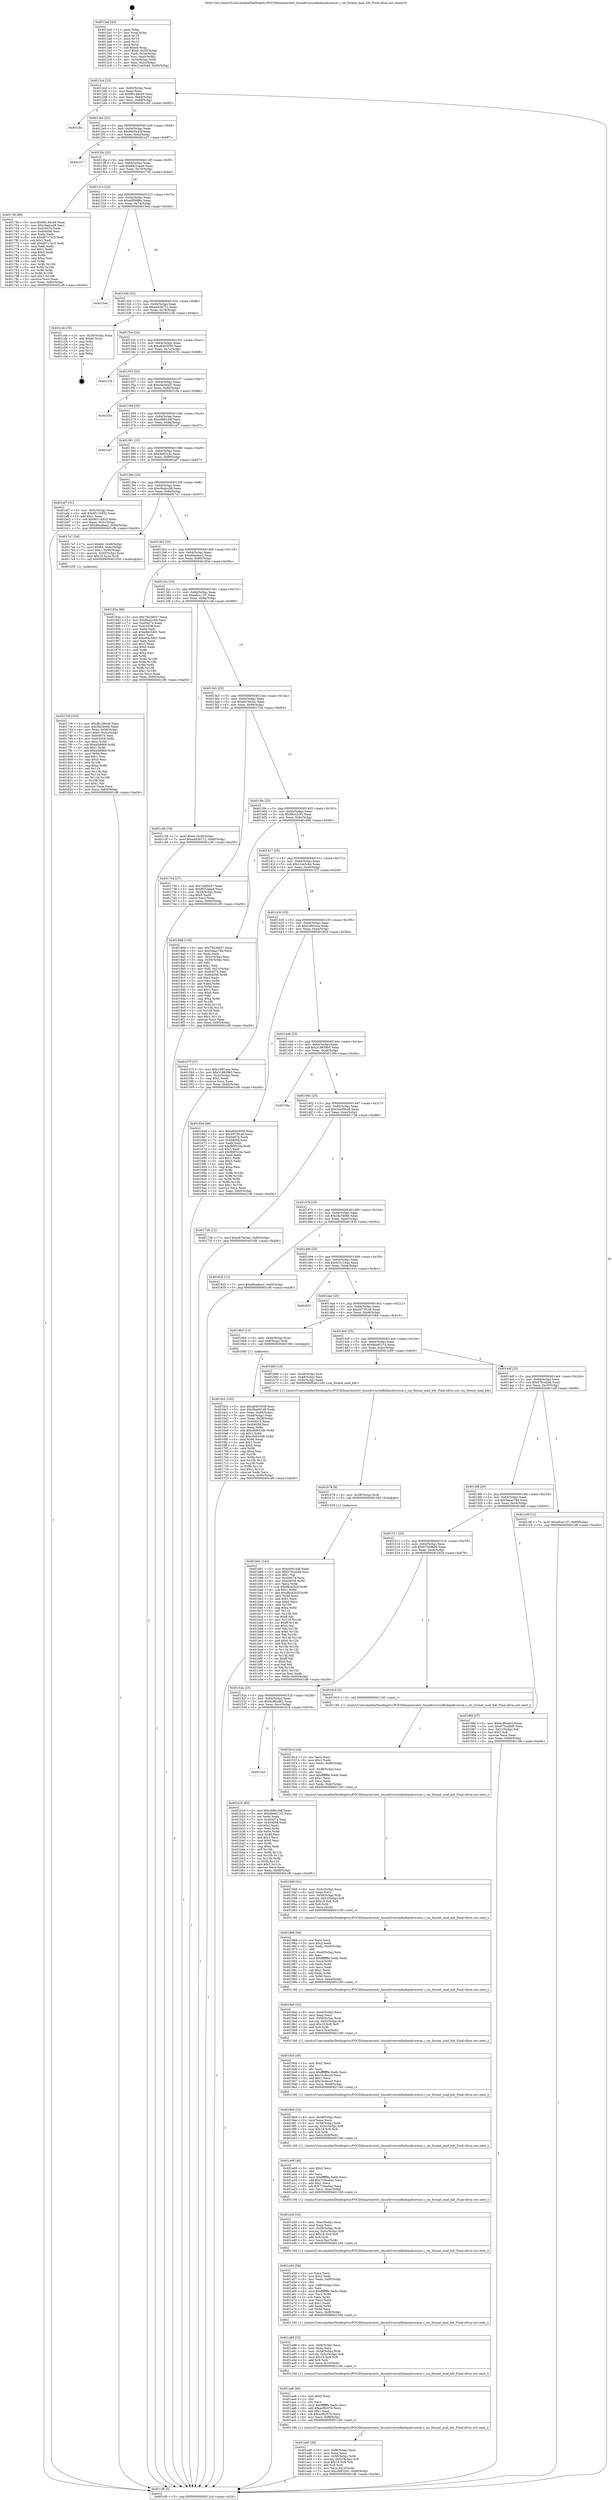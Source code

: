 digraph "0x4012a0" {
  label = "0x4012a0 (/mnt/c/Users/mathe/Desktop/tcc/POCII/binaries/extr_linuxdriversinfinibandcorecm.c_cm_format_mad_hdr_Final-ollvm.out::main(0))"
  labelloc = "t"
  node[shape=record]

  Entry [label="",width=0.3,height=0.3,shape=circle,fillcolor=black,style=filled]
  "0x4012cd" [label="{
     0x4012cd [23]\l
     | [instrs]\l
     &nbsp;&nbsp;0x4012cd \<+3\>: mov -0x60(%rbp),%eax\l
     &nbsp;&nbsp;0x4012d0 \<+2\>: mov %eax,%ecx\l
     &nbsp;&nbsp;0x4012d2 \<+6\>: sub $0x8b149cd9,%ecx\l
     &nbsp;&nbsp;0x4012d8 \<+3\>: mov %eax,-0x64(%rbp)\l
     &nbsp;&nbsp;0x4012db \<+3\>: mov %ecx,-0x68(%rbp)\l
     &nbsp;&nbsp;0x4012de \<+6\>: je 0000000000401c92 \<main+0x9f2\>\l
  }"]
  "0x401c92" [label="{
     0x401c92\l
  }", style=dashed]
  "0x4012e4" [label="{
     0x4012e4 [22]\l
     | [instrs]\l
     &nbsp;&nbsp;0x4012e4 \<+5\>: jmp 00000000004012e9 \<main+0x49\>\l
     &nbsp;&nbsp;0x4012e9 \<+3\>: mov -0x64(%rbp),%eax\l
     &nbsp;&nbsp;0x4012ec \<+5\>: sub $0x96d5a43f,%eax\l
     &nbsp;&nbsp;0x4012f1 \<+3\>: mov %eax,-0x6c(%rbp)\l
     &nbsp;&nbsp;0x4012f4 \<+6\>: je 0000000000401c27 \<main+0x987\>\l
  }"]
  Exit [label="",width=0.3,height=0.3,shape=circle,fillcolor=black,style=filled,peripheries=2]
  "0x401c27" [label="{
     0x401c27\l
  }", style=dashed]
  "0x4012fa" [label="{
     0x4012fa [22]\l
     | [instrs]\l
     &nbsp;&nbsp;0x4012fa \<+5\>: jmp 00000000004012ff \<main+0x5f\>\l
     &nbsp;&nbsp;0x4012ff \<+3\>: mov -0x64(%rbp),%eax\l
     &nbsp;&nbsp;0x401302 \<+5\>: sub $0x9922aea4,%eax\l
     &nbsp;&nbsp;0x401307 \<+3\>: mov %eax,-0x70(%rbp)\l
     &nbsp;&nbsp;0x40130a \<+6\>: je 000000000040174f \<main+0x4af\>\l
  }"]
  "0x401b81" [label="{
     0x401b81 [142]\l
     | [instrs]\l
     &nbsp;&nbsp;0x401b81 \<+5\>: mov $0xc68616df,%edx\l
     &nbsp;&nbsp;0x401b86 \<+5\>: mov $0x57bca2dd,%esi\l
     &nbsp;&nbsp;0x401b8b \<+2\>: mov $0x1,%al\l
     &nbsp;&nbsp;0x401b8d \<+7\>: mov 0x404074,%ecx\l
     &nbsp;&nbsp;0x401b94 \<+8\>: mov 0x404058,%r8d\l
     &nbsp;&nbsp;0x401b9c \<+3\>: mov %ecx,%r9d\l
     &nbsp;&nbsp;0x401b9f \<+7\>: sub $0xd8cd2b2f,%r9d\l
     &nbsp;&nbsp;0x401ba6 \<+4\>: sub $0x1,%r9d\l
     &nbsp;&nbsp;0x401baa \<+7\>: add $0xd8cd2b2f,%r9d\l
     &nbsp;&nbsp;0x401bb1 \<+4\>: imul %r9d,%ecx\l
     &nbsp;&nbsp;0x401bb5 \<+3\>: and $0x1,%ecx\l
     &nbsp;&nbsp;0x401bb8 \<+3\>: cmp $0x0,%ecx\l
     &nbsp;&nbsp;0x401bbb \<+4\>: sete %r10b\l
     &nbsp;&nbsp;0x401bbf \<+4\>: cmp $0xa,%r8d\l
     &nbsp;&nbsp;0x401bc3 \<+4\>: setl %r11b\l
     &nbsp;&nbsp;0x401bc7 \<+3\>: mov %r10b,%bl\l
     &nbsp;&nbsp;0x401bca \<+3\>: xor $0xff,%bl\l
     &nbsp;&nbsp;0x401bcd \<+3\>: mov %r11b,%r14b\l
     &nbsp;&nbsp;0x401bd0 \<+4\>: xor $0xff,%r14b\l
     &nbsp;&nbsp;0x401bd4 \<+2\>: xor $0x0,%al\l
     &nbsp;&nbsp;0x401bd6 \<+3\>: mov %bl,%r15b\l
     &nbsp;&nbsp;0x401bd9 \<+4\>: and $0x0,%r15b\l
     &nbsp;&nbsp;0x401bdd \<+3\>: and %al,%r10b\l
     &nbsp;&nbsp;0x401be0 \<+3\>: mov %r14b,%r12b\l
     &nbsp;&nbsp;0x401be3 \<+4\>: and $0x0,%r12b\l
     &nbsp;&nbsp;0x401be7 \<+3\>: and %al,%r11b\l
     &nbsp;&nbsp;0x401bea \<+3\>: or %r10b,%r15b\l
     &nbsp;&nbsp;0x401bed \<+3\>: or %r11b,%r12b\l
     &nbsp;&nbsp;0x401bf0 \<+3\>: xor %r12b,%r15b\l
     &nbsp;&nbsp;0x401bf3 \<+3\>: or %r14b,%bl\l
     &nbsp;&nbsp;0x401bf6 \<+3\>: xor $0xff,%bl\l
     &nbsp;&nbsp;0x401bf9 \<+2\>: or $0x0,%al\l
     &nbsp;&nbsp;0x401bfb \<+2\>: and %al,%bl\l
     &nbsp;&nbsp;0x401bfd \<+3\>: or %bl,%r15b\l
     &nbsp;&nbsp;0x401c00 \<+4\>: test $0x1,%r15b\l
     &nbsp;&nbsp;0x401c04 \<+3\>: cmovne %esi,%edx\l
     &nbsp;&nbsp;0x401c07 \<+3\>: mov %edx,-0x60(%rbp)\l
     &nbsp;&nbsp;0x401c0a \<+5\>: jmp 0000000000401cf6 \<main+0xa56\>\l
  }"]
  "0x40174f" [label="{
     0x40174f [88]\l
     | [instrs]\l
     &nbsp;&nbsp;0x40174f \<+5\>: mov $0x8b149cd9,%eax\l
     &nbsp;&nbsp;0x401754 \<+5\>: mov $0xc9adccd8,%ecx\l
     &nbsp;&nbsp;0x401759 \<+7\>: mov 0x404074,%edx\l
     &nbsp;&nbsp;0x401760 \<+7\>: mov 0x404058,%esi\l
     &nbsp;&nbsp;0x401767 \<+2\>: mov %edx,%edi\l
     &nbsp;&nbsp;0x401769 \<+6\>: sub $0xd67c7ac3,%edi\l
     &nbsp;&nbsp;0x40176f \<+3\>: sub $0x1,%edi\l
     &nbsp;&nbsp;0x401772 \<+6\>: add $0xd67c7ac3,%edi\l
     &nbsp;&nbsp;0x401778 \<+3\>: imul %edi,%edx\l
     &nbsp;&nbsp;0x40177b \<+3\>: and $0x1,%edx\l
     &nbsp;&nbsp;0x40177e \<+3\>: cmp $0x0,%edx\l
     &nbsp;&nbsp;0x401781 \<+4\>: sete %r8b\l
     &nbsp;&nbsp;0x401785 \<+3\>: cmp $0xa,%esi\l
     &nbsp;&nbsp;0x401788 \<+4\>: setl %r9b\l
     &nbsp;&nbsp;0x40178c \<+3\>: mov %r8b,%r10b\l
     &nbsp;&nbsp;0x40178f \<+3\>: and %r9b,%r10b\l
     &nbsp;&nbsp;0x401792 \<+3\>: xor %r9b,%r8b\l
     &nbsp;&nbsp;0x401795 \<+3\>: or %r8b,%r10b\l
     &nbsp;&nbsp;0x401798 \<+4\>: test $0x1,%r10b\l
     &nbsp;&nbsp;0x40179c \<+3\>: cmovne %ecx,%eax\l
     &nbsp;&nbsp;0x40179f \<+3\>: mov %eax,-0x60(%rbp)\l
     &nbsp;&nbsp;0x4017a2 \<+5\>: jmp 0000000000401cf6 \<main+0xa56\>\l
  }"]
  "0x401310" [label="{
     0x401310 [22]\l
     | [instrs]\l
     &nbsp;&nbsp;0x401310 \<+5\>: jmp 0000000000401315 \<main+0x75\>\l
     &nbsp;&nbsp;0x401315 \<+3\>: mov -0x64(%rbp),%eax\l
     &nbsp;&nbsp;0x401318 \<+5\>: sub $0xa0f098bc,%eax\l
     &nbsp;&nbsp;0x40131d \<+3\>: mov %eax,-0x74(%rbp)\l
     &nbsp;&nbsp;0x401320 \<+6\>: je 00000000004015ed \<main+0x34d\>\l
  }"]
  "0x401b78" [label="{
     0x401b78 [9]\l
     | [instrs]\l
     &nbsp;&nbsp;0x401b78 \<+4\>: mov -0x58(%rbp),%rdi\l
     &nbsp;&nbsp;0x401b7c \<+5\>: call 0000000000401030 \<free@plt\>\l
     | [calls]\l
     &nbsp;&nbsp;0x401030 \{1\} (unknown)\l
  }"]
  "0x4015ed" [label="{
     0x4015ed\l
  }", style=dashed]
  "0x401326" [label="{
     0x401326 [22]\l
     | [instrs]\l
     &nbsp;&nbsp;0x401326 \<+5\>: jmp 000000000040132b \<main+0x8b\>\l
     &nbsp;&nbsp;0x40132b \<+3\>: mov -0x64(%rbp),%eax\l
     &nbsp;&nbsp;0x40132e \<+5\>: sub $0xa4436712,%eax\l
     &nbsp;&nbsp;0x401333 \<+3\>: mov %eax,-0x78(%rbp)\l
     &nbsp;&nbsp;0x401336 \<+6\>: je 0000000000401c4b \<main+0x9ab\>\l
  }"]
  "0x401543" [label="{
     0x401543\l
  }", style=dashed]
  "0x401c4b" [label="{
     0x401c4b [19]\l
     | [instrs]\l
     &nbsp;&nbsp;0x401c4b \<+3\>: mov -0x30(%rbp),%eax\l
     &nbsp;&nbsp;0x401c4e \<+7\>: add $0xe0,%rsp\l
     &nbsp;&nbsp;0x401c55 \<+1\>: pop %rbx\l
     &nbsp;&nbsp;0x401c56 \<+2\>: pop %r12\l
     &nbsp;&nbsp;0x401c58 \<+2\>: pop %r14\l
     &nbsp;&nbsp;0x401c5a \<+2\>: pop %r15\l
     &nbsp;&nbsp;0x401c5c \<+1\>: pop %rbp\l
     &nbsp;&nbsp;0x401c5d \<+1\>: ret\l
  }"]
  "0x40133c" [label="{
     0x40133c [22]\l
     | [instrs]\l
     &nbsp;&nbsp;0x40133c \<+5\>: jmp 0000000000401341 \<main+0xa1\>\l
     &nbsp;&nbsp;0x401341 \<+3\>: mov -0x64(%rbp),%eax\l
     &nbsp;&nbsp;0x401344 \<+5\>: sub $0xa8403056,%eax\l
     &nbsp;&nbsp;0x401349 \<+3\>: mov %eax,-0x7c(%rbp)\l
     &nbsp;&nbsp;0x40134c \<+6\>: je 0000000000401c76 \<main+0x9d6\>\l
  }"]
  "0x401b16" [label="{
     0x401b16 [83]\l
     | [instrs]\l
     &nbsp;&nbsp;0x401b16 \<+5\>: mov $0xc68616df,%eax\l
     &nbsp;&nbsp;0x401b1b \<+5\>: mov $0x4ba82152,%ecx\l
     &nbsp;&nbsp;0x401b20 \<+2\>: xor %edx,%edx\l
     &nbsp;&nbsp;0x401b22 \<+7\>: mov 0x404074,%esi\l
     &nbsp;&nbsp;0x401b29 \<+7\>: mov 0x404058,%edi\l
     &nbsp;&nbsp;0x401b30 \<+3\>: sub $0x1,%edx\l
     &nbsp;&nbsp;0x401b33 \<+3\>: mov %esi,%r8d\l
     &nbsp;&nbsp;0x401b36 \<+3\>: add %edx,%r8d\l
     &nbsp;&nbsp;0x401b39 \<+4\>: imul %r8d,%esi\l
     &nbsp;&nbsp;0x401b3d \<+3\>: and $0x1,%esi\l
     &nbsp;&nbsp;0x401b40 \<+3\>: cmp $0x0,%esi\l
     &nbsp;&nbsp;0x401b43 \<+4\>: sete %r9b\l
     &nbsp;&nbsp;0x401b47 \<+3\>: cmp $0xa,%edi\l
     &nbsp;&nbsp;0x401b4a \<+4\>: setl %r10b\l
     &nbsp;&nbsp;0x401b4e \<+3\>: mov %r9b,%r11b\l
     &nbsp;&nbsp;0x401b51 \<+3\>: and %r10b,%r11b\l
     &nbsp;&nbsp;0x401b54 \<+3\>: xor %r10b,%r9b\l
     &nbsp;&nbsp;0x401b57 \<+3\>: or %r9b,%r11b\l
     &nbsp;&nbsp;0x401b5a \<+4\>: test $0x1,%r11b\l
     &nbsp;&nbsp;0x401b5e \<+3\>: cmovne %ecx,%eax\l
     &nbsp;&nbsp;0x401b61 \<+3\>: mov %eax,-0x60(%rbp)\l
     &nbsp;&nbsp;0x401b64 \<+5\>: jmp 0000000000401cf6 \<main+0xa56\>\l
  }"]
  "0x401c76" [label="{
     0x401c76\l
  }", style=dashed]
  "0x401352" [label="{
     0x401352 [22]\l
     | [instrs]\l
     &nbsp;&nbsp;0x401352 \<+5\>: jmp 0000000000401357 \<main+0xb7\>\l
     &nbsp;&nbsp;0x401357 \<+3\>: mov -0x64(%rbp),%eax\l
     &nbsp;&nbsp;0x40135a \<+5\>: sub $0xc4b3a4d7,%eax\l
     &nbsp;&nbsp;0x40135f \<+3\>: mov %eax,-0x80(%rbp)\l
     &nbsp;&nbsp;0x401362 \<+6\>: je 0000000000401c5e \<main+0x9be\>\l
  }"]
  "0x401ad0" [label="{
     0x401ad0 [39]\l
     | [instrs]\l
     &nbsp;&nbsp;0x401ad0 \<+6\>: mov -0xf8(%rbp),%ecx\l
     &nbsp;&nbsp;0x401ad6 \<+3\>: imul %eax,%ecx\l
     &nbsp;&nbsp;0x401ad9 \<+4\>: mov -0x58(%rbp),%rdi\l
     &nbsp;&nbsp;0x401add \<+4\>: movslq -0x5c(%rbp),%r8\l
     &nbsp;&nbsp;0x401ae1 \<+4\>: imul $0x18,%r8,%r8\l
     &nbsp;&nbsp;0x401ae5 \<+3\>: add %r8,%rdi\l
     &nbsp;&nbsp;0x401ae8 \<+3\>: mov %ecx,0x14(%rdi)\l
     &nbsp;&nbsp;0x401aeb \<+7\>: movl $0xc6df1b3c,-0x60(%rbp)\l
     &nbsp;&nbsp;0x401af2 \<+5\>: jmp 0000000000401cf6 \<main+0xa56\>\l
  }"]
  "0x401c5e" [label="{
     0x401c5e\l
  }", style=dashed]
  "0x401368" [label="{
     0x401368 [25]\l
     | [instrs]\l
     &nbsp;&nbsp;0x401368 \<+5\>: jmp 000000000040136d \<main+0xcd\>\l
     &nbsp;&nbsp;0x40136d \<+3\>: mov -0x64(%rbp),%eax\l
     &nbsp;&nbsp;0x401370 \<+5\>: sub $0xc68616df,%eax\l
     &nbsp;&nbsp;0x401375 \<+6\>: mov %eax,-0x84(%rbp)\l
     &nbsp;&nbsp;0x40137b \<+6\>: je 0000000000401cd7 \<main+0xa37\>\l
  }"]
  "0x401aa8" [label="{
     0x401aa8 [40]\l
     | [instrs]\l
     &nbsp;&nbsp;0x401aa8 \<+5\>: mov $0x2,%ecx\l
     &nbsp;&nbsp;0x401aad \<+1\>: cltd\l
     &nbsp;&nbsp;0x401aae \<+2\>: idiv %ecx\l
     &nbsp;&nbsp;0x401ab0 \<+6\>: imul $0xfffffffe,%edx,%ecx\l
     &nbsp;&nbsp;0x401ab6 \<+6\>: add $0xacf6207b,%ecx\l
     &nbsp;&nbsp;0x401abc \<+3\>: add $0x1,%ecx\l
     &nbsp;&nbsp;0x401abf \<+6\>: sub $0xacf6207b,%ecx\l
     &nbsp;&nbsp;0x401ac5 \<+6\>: mov %ecx,-0xf8(%rbp)\l
     &nbsp;&nbsp;0x401acb \<+5\>: call 0000000000401160 \<next_i\>\l
     | [calls]\l
     &nbsp;&nbsp;0x401160 \{1\} (/mnt/c/Users/mathe/Desktop/tcc/POCII/binaries/extr_linuxdriversinfinibandcorecm.c_cm_format_mad_hdr_Final-ollvm.out::next_i)\l
  }"]
  "0x401cd7" [label="{
     0x401cd7\l
  }", style=dashed]
  "0x401381" [label="{
     0x401381 [25]\l
     | [instrs]\l
     &nbsp;&nbsp;0x401381 \<+5\>: jmp 0000000000401386 \<main+0xe6\>\l
     &nbsp;&nbsp;0x401386 \<+3\>: mov -0x64(%rbp),%eax\l
     &nbsp;&nbsp;0x401389 \<+5\>: sub $0xc6df1b3c,%eax\l
     &nbsp;&nbsp;0x40138e \<+6\>: mov %eax,-0x88(%rbp)\l
     &nbsp;&nbsp;0x401394 \<+6\>: je 0000000000401af7 \<main+0x857\>\l
  }"]
  "0x401a88" [label="{
     0x401a88 [32]\l
     | [instrs]\l
     &nbsp;&nbsp;0x401a88 \<+6\>: mov -0xf4(%rbp),%ecx\l
     &nbsp;&nbsp;0x401a8e \<+3\>: imul %eax,%ecx\l
     &nbsp;&nbsp;0x401a91 \<+4\>: mov -0x58(%rbp),%rdi\l
     &nbsp;&nbsp;0x401a95 \<+4\>: movslq -0x5c(%rbp),%r8\l
     &nbsp;&nbsp;0x401a99 \<+4\>: imul $0x18,%r8,%r8\l
     &nbsp;&nbsp;0x401a9d \<+3\>: add %r8,%rdi\l
     &nbsp;&nbsp;0x401aa0 \<+3\>: mov %ecx,0x10(%rdi)\l
     &nbsp;&nbsp;0x401aa3 \<+5\>: call 0000000000401160 \<next_i\>\l
     | [calls]\l
     &nbsp;&nbsp;0x401160 \{1\} (/mnt/c/Users/mathe/Desktop/tcc/POCII/binaries/extr_linuxdriversinfinibandcorecm.c_cm_format_mad_hdr_Final-ollvm.out::next_i)\l
  }"]
  "0x401af7" [label="{
     0x401af7 [31]\l
     | [instrs]\l
     &nbsp;&nbsp;0x401af7 \<+3\>: mov -0x5c(%rbp),%eax\l
     &nbsp;&nbsp;0x401afa \<+5\>: add $0x9011b932,%eax\l
     &nbsp;&nbsp;0x401aff \<+3\>: add $0x1,%eax\l
     &nbsp;&nbsp;0x401b02 \<+5\>: sub $0x9011b932,%eax\l
     &nbsp;&nbsp;0x401b07 \<+3\>: mov %eax,-0x5c(%rbp)\l
     &nbsp;&nbsp;0x401b0a \<+7\>: movl $0xd6ea8aa2,-0x60(%rbp)\l
     &nbsp;&nbsp;0x401b11 \<+5\>: jmp 0000000000401cf6 \<main+0xa56\>\l
  }"]
  "0x40139a" [label="{
     0x40139a [25]\l
     | [instrs]\l
     &nbsp;&nbsp;0x40139a \<+5\>: jmp 000000000040139f \<main+0xff\>\l
     &nbsp;&nbsp;0x40139f \<+3\>: mov -0x64(%rbp),%eax\l
     &nbsp;&nbsp;0x4013a2 \<+5\>: sub $0xc9adccd8,%eax\l
     &nbsp;&nbsp;0x4013a7 \<+6\>: mov %eax,-0x8c(%rbp)\l
     &nbsp;&nbsp;0x4013ad \<+6\>: je 00000000004017a7 \<main+0x507\>\l
  }"]
  "0x401a50" [label="{
     0x401a50 [56]\l
     | [instrs]\l
     &nbsp;&nbsp;0x401a50 \<+2\>: xor %ecx,%ecx\l
     &nbsp;&nbsp;0x401a52 \<+5\>: mov $0x2,%edx\l
     &nbsp;&nbsp;0x401a57 \<+6\>: mov %edx,-0xf0(%rbp)\l
     &nbsp;&nbsp;0x401a5d \<+1\>: cltd\l
     &nbsp;&nbsp;0x401a5e \<+6\>: mov -0xf0(%rbp),%esi\l
     &nbsp;&nbsp;0x401a64 \<+2\>: idiv %esi\l
     &nbsp;&nbsp;0x401a66 \<+6\>: imul $0xfffffffe,%edx,%edx\l
     &nbsp;&nbsp;0x401a6c \<+3\>: mov %ecx,%r9d\l
     &nbsp;&nbsp;0x401a6f \<+3\>: sub %edx,%r9d\l
     &nbsp;&nbsp;0x401a72 \<+2\>: mov %ecx,%edx\l
     &nbsp;&nbsp;0x401a74 \<+3\>: sub $0x1,%edx\l
     &nbsp;&nbsp;0x401a77 \<+3\>: add %edx,%r9d\l
     &nbsp;&nbsp;0x401a7a \<+3\>: sub %r9d,%ecx\l
     &nbsp;&nbsp;0x401a7d \<+6\>: mov %ecx,-0xf4(%rbp)\l
     &nbsp;&nbsp;0x401a83 \<+5\>: call 0000000000401160 \<next_i\>\l
     | [calls]\l
     &nbsp;&nbsp;0x401160 \{1\} (/mnt/c/Users/mathe/Desktop/tcc/POCII/binaries/extr_linuxdriversinfinibandcorecm.c_cm_format_mad_hdr_Final-ollvm.out::next_i)\l
  }"]
  "0x4017a7" [label="{
     0x4017a7 [34]\l
     | [instrs]\l
     &nbsp;&nbsp;0x4017a7 \<+7\>: movl $0x64,-0x48(%rbp)\l
     &nbsp;&nbsp;0x4017ae \<+7\>: movl $0x64,-0x4c(%rbp)\l
     &nbsp;&nbsp;0x4017b5 \<+7\>: movl $0x1,-0x50(%rbp)\l
     &nbsp;&nbsp;0x4017bc \<+4\>: movslq -0x50(%rbp),%rax\l
     &nbsp;&nbsp;0x4017c0 \<+4\>: imul $0x18,%rax,%rdi\l
     &nbsp;&nbsp;0x4017c4 \<+5\>: call 0000000000401050 \<malloc@plt\>\l
     | [calls]\l
     &nbsp;&nbsp;0x401050 \{1\} (unknown)\l
  }"]
  "0x4013b3" [label="{
     0x4013b3 [25]\l
     | [instrs]\l
     &nbsp;&nbsp;0x4013b3 \<+5\>: jmp 00000000004013b8 \<main+0x118\>\l
     &nbsp;&nbsp;0x4013b8 \<+3\>: mov -0x64(%rbp),%eax\l
     &nbsp;&nbsp;0x4013bb \<+5\>: sub $0xd6ea8aa2,%eax\l
     &nbsp;&nbsp;0x4013c0 \<+6\>: mov %eax,-0x90(%rbp)\l
     &nbsp;&nbsp;0x4013c6 \<+6\>: je 000000000040183e \<main+0x59e\>\l
  }"]
  "0x401a30" [label="{
     0x401a30 [32]\l
     | [instrs]\l
     &nbsp;&nbsp;0x401a30 \<+6\>: mov -0xec(%rbp),%ecx\l
     &nbsp;&nbsp;0x401a36 \<+3\>: imul %eax,%ecx\l
     &nbsp;&nbsp;0x401a39 \<+4\>: mov -0x58(%rbp),%rdi\l
     &nbsp;&nbsp;0x401a3d \<+4\>: movslq -0x5c(%rbp),%r8\l
     &nbsp;&nbsp;0x401a41 \<+4\>: imul $0x18,%r8,%r8\l
     &nbsp;&nbsp;0x401a45 \<+3\>: add %r8,%rdi\l
     &nbsp;&nbsp;0x401a48 \<+3\>: mov %ecx,0xc(%rdi)\l
     &nbsp;&nbsp;0x401a4b \<+5\>: call 0000000000401160 \<next_i\>\l
     | [calls]\l
     &nbsp;&nbsp;0x401160 \{1\} (/mnt/c/Users/mathe/Desktop/tcc/POCII/binaries/extr_linuxdriversinfinibandcorecm.c_cm_format_mad_hdr_Final-ollvm.out::next_i)\l
  }"]
  "0x40183e" [label="{
     0x40183e [88]\l
     | [instrs]\l
     &nbsp;&nbsp;0x40183e \<+5\>: mov $0x79239037,%eax\l
     &nbsp;&nbsp;0x401843 \<+5\>: mov $0xf9ce2c93,%ecx\l
     &nbsp;&nbsp;0x401848 \<+7\>: mov 0x404074,%edx\l
     &nbsp;&nbsp;0x40184f \<+7\>: mov 0x404058,%esi\l
     &nbsp;&nbsp;0x401856 \<+2\>: mov %edx,%edi\l
     &nbsp;&nbsp;0x401858 \<+6\>: sub $0xe9dc5dd1,%edi\l
     &nbsp;&nbsp;0x40185e \<+3\>: sub $0x1,%edi\l
     &nbsp;&nbsp;0x401861 \<+6\>: add $0xe9dc5dd1,%edi\l
     &nbsp;&nbsp;0x401867 \<+3\>: imul %edi,%edx\l
     &nbsp;&nbsp;0x40186a \<+3\>: and $0x1,%edx\l
     &nbsp;&nbsp;0x40186d \<+3\>: cmp $0x0,%edx\l
     &nbsp;&nbsp;0x401870 \<+4\>: sete %r8b\l
     &nbsp;&nbsp;0x401874 \<+3\>: cmp $0xa,%esi\l
     &nbsp;&nbsp;0x401877 \<+4\>: setl %r9b\l
     &nbsp;&nbsp;0x40187b \<+3\>: mov %r8b,%r10b\l
     &nbsp;&nbsp;0x40187e \<+3\>: and %r9b,%r10b\l
     &nbsp;&nbsp;0x401881 \<+3\>: xor %r9b,%r8b\l
     &nbsp;&nbsp;0x401884 \<+3\>: or %r8b,%r10b\l
     &nbsp;&nbsp;0x401887 \<+4\>: test $0x1,%r10b\l
     &nbsp;&nbsp;0x40188b \<+3\>: cmovne %ecx,%eax\l
     &nbsp;&nbsp;0x40188e \<+3\>: mov %eax,-0x60(%rbp)\l
     &nbsp;&nbsp;0x401891 \<+5\>: jmp 0000000000401cf6 \<main+0xa56\>\l
  }"]
  "0x4013cc" [label="{
     0x4013cc [25]\l
     | [instrs]\l
     &nbsp;&nbsp;0x4013cc \<+5\>: jmp 00000000004013d1 \<main+0x131\>\l
     &nbsp;&nbsp;0x4013d1 \<+3\>: mov -0x64(%rbp),%eax\l
     &nbsp;&nbsp;0x4013d4 \<+5\>: sub $0xe8ca11f7,%eax\l
     &nbsp;&nbsp;0x4013d9 \<+6\>: mov %eax,-0x94(%rbp)\l
     &nbsp;&nbsp;0x4013df \<+6\>: je 0000000000401c38 \<main+0x998\>\l
  }"]
  "0x401a08" [label="{
     0x401a08 [40]\l
     | [instrs]\l
     &nbsp;&nbsp;0x401a08 \<+5\>: mov $0x2,%ecx\l
     &nbsp;&nbsp;0x401a0d \<+1\>: cltd\l
     &nbsp;&nbsp;0x401a0e \<+2\>: idiv %ecx\l
     &nbsp;&nbsp;0x401a10 \<+6\>: imul $0xfffffffe,%edx,%ecx\l
     &nbsp;&nbsp;0x401a16 \<+6\>: add $0x719ea6ac,%ecx\l
     &nbsp;&nbsp;0x401a1c \<+3\>: add $0x1,%ecx\l
     &nbsp;&nbsp;0x401a1f \<+6\>: sub $0x719ea6ac,%ecx\l
     &nbsp;&nbsp;0x401a25 \<+6\>: mov %ecx,-0xec(%rbp)\l
     &nbsp;&nbsp;0x401a2b \<+5\>: call 0000000000401160 \<next_i\>\l
     | [calls]\l
     &nbsp;&nbsp;0x401160 \{1\} (/mnt/c/Users/mathe/Desktop/tcc/POCII/binaries/extr_linuxdriversinfinibandcorecm.c_cm_format_mad_hdr_Final-ollvm.out::next_i)\l
  }"]
  "0x401c38" [label="{
     0x401c38 [19]\l
     | [instrs]\l
     &nbsp;&nbsp;0x401c38 \<+7\>: movl $0x0,-0x30(%rbp)\l
     &nbsp;&nbsp;0x401c3f \<+7\>: movl $0xa4436712,-0x60(%rbp)\l
     &nbsp;&nbsp;0x401c46 \<+5\>: jmp 0000000000401cf6 \<main+0xa56\>\l
  }"]
  "0x4013e5" [label="{
     0x4013e5 [25]\l
     | [instrs]\l
     &nbsp;&nbsp;0x4013e5 \<+5\>: jmp 00000000004013ea \<main+0x14a\>\l
     &nbsp;&nbsp;0x4013ea \<+3\>: mov -0x64(%rbp),%eax\l
     &nbsp;&nbsp;0x4013ed \<+5\>: sub $0xeb76e3ac,%eax\l
     &nbsp;&nbsp;0x4013f2 \<+6\>: mov %eax,-0x98(%rbp)\l
     &nbsp;&nbsp;0x4013f8 \<+6\>: je 0000000000401734 \<main+0x494\>\l
  }"]
  "0x4019e8" [label="{
     0x4019e8 [32]\l
     | [instrs]\l
     &nbsp;&nbsp;0x4019e8 \<+6\>: mov -0xe8(%rbp),%ecx\l
     &nbsp;&nbsp;0x4019ee \<+3\>: imul %eax,%ecx\l
     &nbsp;&nbsp;0x4019f1 \<+4\>: mov -0x58(%rbp),%rdi\l
     &nbsp;&nbsp;0x4019f5 \<+4\>: movslq -0x5c(%rbp),%r8\l
     &nbsp;&nbsp;0x4019f9 \<+4\>: imul $0x18,%r8,%r8\l
     &nbsp;&nbsp;0x4019fd \<+3\>: add %r8,%rdi\l
     &nbsp;&nbsp;0x401a00 \<+3\>: mov %ecx,0x8(%rdi)\l
     &nbsp;&nbsp;0x401a03 \<+5\>: call 0000000000401160 \<next_i\>\l
     | [calls]\l
     &nbsp;&nbsp;0x401160 \{1\} (/mnt/c/Users/mathe/Desktop/tcc/POCII/binaries/extr_linuxdriversinfinibandcorecm.c_cm_format_mad_hdr_Final-ollvm.out::next_i)\l
  }"]
  "0x401734" [label="{
     0x401734 [27]\l
     | [instrs]\l
     &nbsp;&nbsp;0x401734 \<+5\>: mov $0x7a5f5b57,%eax\l
     &nbsp;&nbsp;0x401739 \<+5\>: mov $0x9922aea4,%ecx\l
     &nbsp;&nbsp;0x40173e \<+3\>: mov -0x28(%rbp),%edx\l
     &nbsp;&nbsp;0x401741 \<+3\>: cmp $0x0,%edx\l
     &nbsp;&nbsp;0x401744 \<+3\>: cmove %ecx,%eax\l
     &nbsp;&nbsp;0x401747 \<+3\>: mov %eax,-0x60(%rbp)\l
     &nbsp;&nbsp;0x40174a \<+5\>: jmp 0000000000401cf6 \<main+0xa56\>\l
  }"]
  "0x4013fe" [label="{
     0x4013fe [25]\l
     | [instrs]\l
     &nbsp;&nbsp;0x4013fe \<+5\>: jmp 0000000000401403 \<main+0x163\>\l
     &nbsp;&nbsp;0x401403 \<+3\>: mov -0x64(%rbp),%eax\l
     &nbsp;&nbsp;0x401406 \<+5\>: sub $0xf9ce2c93,%eax\l
     &nbsp;&nbsp;0x40140b \<+6\>: mov %eax,-0x9c(%rbp)\l
     &nbsp;&nbsp;0x401411 \<+6\>: je 0000000000401896 \<main+0x5f6\>\l
  }"]
  "0x4019c0" [label="{
     0x4019c0 [40]\l
     | [instrs]\l
     &nbsp;&nbsp;0x4019c0 \<+5\>: mov $0x2,%ecx\l
     &nbsp;&nbsp;0x4019c5 \<+1\>: cltd\l
     &nbsp;&nbsp;0x4019c6 \<+2\>: idiv %ecx\l
     &nbsp;&nbsp;0x4019c8 \<+6\>: imul $0xfffffffe,%edx,%ecx\l
     &nbsp;&nbsp;0x4019ce \<+6\>: add $0x1bcfeca3,%ecx\l
     &nbsp;&nbsp;0x4019d4 \<+3\>: add $0x1,%ecx\l
     &nbsp;&nbsp;0x4019d7 \<+6\>: sub $0x1bcfeca3,%ecx\l
     &nbsp;&nbsp;0x4019dd \<+6\>: mov %ecx,-0xe8(%rbp)\l
     &nbsp;&nbsp;0x4019e3 \<+5\>: call 0000000000401160 \<next_i\>\l
     | [calls]\l
     &nbsp;&nbsp;0x401160 \{1\} (/mnt/c/Users/mathe/Desktop/tcc/POCII/binaries/extr_linuxdriversinfinibandcorecm.c_cm_format_mad_hdr_Final-ollvm.out::next_i)\l
  }"]
  "0x401896" [label="{
     0x401896 [103]\l
     | [instrs]\l
     &nbsp;&nbsp;0x401896 \<+5\>: mov $0x79239037,%eax\l
     &nbsp;&nbsp;0x40189b \<+5\>: mov $0x5eaac78d,%ecx\l
     &nbsp;&nbsp;0x4018a0 \<+2\>: xor %edx,%edx\l
     &nbsp;&nbsp;0x4018a2 \<+3\>: mov -0x5c(%rbp),%esi\l
     &nbsp;&nbsp;0x4018a5 \<+3\>: cmp -0x50(%rbp),%esi\l
     &nbsp;&nbsp;0x4018a8 \<+4\>: setl %dil\l
     &nbsp;&nbsp;0x4018ac \<+4\>: and $0x1,%dil\l
     &nbsp;&nbsp;0x4018b0 \<+4\>: mov %dil,-0x21(%rbp)\l
     &nbsp;&nbsp;0x4018b4 \<+7\>: mov 0x404074,%esi\l
     &nbsp;&nbsp;0x4018bb \<+8\>: mov 0x404058,%r8d\l
     &nbsp;&nbsp;0x4018c3 \<+3\>: sub $0x1,%edx\l
     &nbsp;&nbsp;0x4018c6 \<+3\>: mov %esi,%r9d\l
     &nbsp;&nbsp;0x4018c9 \<+3\>: add %edx,%r9d\l
     &nbsp;&nbsp;0x4018cc \<+4\>: imul %r9d,%esi\l
     &nbsp;&nbsp;0x4018d0 \<+3\>: and $0x1,%esi\l
     &nbsp;&nbsp;0x4018d3 \<+3\>: cmp $0x0,%esi\l
     &nbsp;&nbsp;0x4018d6 \<+4\>: sete %dil\l
     &nbsp;&nbsp;0x4018da \<+4\>: cmp $0xa,%r8d\l
     &nbsp;&nbsp;0x4018de \<+4\>: setl %r10b\l
     &nbsp;&nbsp;0x4018e2 \<+3\>: mov %dil,%r11b\l
     &nbsp;&nbsp;0x4018e5 \<+3\>: and %r10b,%r11b\l
     &nbsp;&nbsp;0x4018e8 \<+3\>: xor %r10b,%dil\l
     &nbsp;&nbsp;0x4018eb \<+3\>: or %dil,%r11b\l
     &nbsp;&nbsp;0x4018ee \<+4\>: test $0x1,%r11b\l
     &nbsp;&nbsp;0x4018f2 \<+3\>: cmovne %ecx,%eax\l
     &nbsp;&nbsp;0x4018f5 \<+3\>: mov %eax,-0x60(%rbp)\l
     &nbsp;&nbsp;0x4018f8 \<+5\>: jmp 0000000000401cf6 \<main+0xa56\>\l
  }"]
  "0x401417" [label="{
     0x401417 [25]\l
     | [instrs]\l
     &nbsp;&nbsp;0x401417 \<+5\>: jmp 000000000040141c \<main+0x17c\>\l
     &nbsp;&nbsp;0x40141c \<+3\>: mov -0x64(%rbp),%eax\l
     &nbsp;&nbsp;0x40141f \<+5\>: sub $0x21ee5cb4,%eax\l
     &nbsp;&nbsp;0x401424 \<+6\>: mov %eax,-0xa0(%rbp)\l
     &nbsp;&nbsp;0x40142a \<+6\>: je 000000000040157f \<main+0x2df\>\l
  }"]
  "0x4019a0" [label="{
     0x4019a0 [32]\l
     | [instrs]\l
     &nbsp;&nbsp;0x4019a0 \<+6\>: mov -0xe4(%rbp),%ecx\l
     &nbsp;&nbsp;0x4019a6 \<+3\>: imul %eax,%ecx\l
     &nbsp;&nbsp;0x4019a9 \<+4\>: mov -0x58(%rbp),%rdi\l
     &nbsp;&nbsp;0x4019ad \<+4\>: movslq -0x5c(%rbp),%r8\l
     &nbsp;&nbsp;0x4019b1 \<+4\>: imul $0x18,%r8,%r8\l
     &nbsp;&nbsp;0x4019b5 \<+3\>: add %r8,%rdi\l
     &nbsp;&nbsp;0x4019b8 \<+3\>: mov %ecx,0x4(%rdi)\l
     &nbsp;&nbsp;0x4019bb \<+5\>: call 0000000000401160 \<next_i\>\l
     | [calls]\l
     &nbsp;&nbsp;0x401160 \{1\} (/mnt/c/Users/mathe/Desktop/tcc/POCII/binaries/extr_linuxdriversinfinibandcorecm.c_cm_format_mad_hdr_Final-ollvm.out::next_i)\l
  }"]
  "0x40157f" [label="{
     0x40157f [27]\l
     | [instrs]\l
     &nbsp;&nbsp;0x40157f \<+5\>: mov $0x248f1eca,%eax\l
     &nbsp;&nbsp;0x401584 \<+5\>: mov $0x318839b5,%ecx\l
     &nbsp;&nbsp;0x401589 \<+3\>: mov -0x2c(%rbp),%edx\l
     &nbsp;&nbsp;0x40158c \<+3\>: cmp $0x2,%edx\l
     &nbsp;&nbsp;0x40158f \<+3\>: cmovne %ecx,%eax\l
     &nbsp;&nbsp;0x401592 \<+3\>: mov %eax,-0x60(%rbp)\l
     &nbsp;&nbsp;0x401595 \<+5\>: jmp 0000000000401cf6 \<main+0xa56\>\l
  }"]
  "0x401430" [label="{
     0x401430 [25]\l
     | [instrs]\l
     &nbsp;&nbsp;0x401430 \<+5\>: jmp 0000000000401435 \<main+0x195\>\l
     &nbsp;&nbsp;0x401435 \<+3\>: mov -0x64(%rbp),%eax\l
     &nbsp;&nbsp;0x401438 \<+5\>: sub $0x248f1eca,%eax\l
     &nbsp;&nbsp;0x40143d \<+6\>: mov %eax,-0xa4(%rbp)\l
     &nbsp;&nbsp;0x401443 \<+6\>: je 000000000040165d \<main+0x3bd\>\l
  }"]
  "0x401cf6" [label="{
     0x401cf6 [5]\l
     | [instrs]\l
     &nbsp;&nbsp;0x401cf6 \<+5\>: jmp 00000000004012cd \<main+0x2d\>\l
  }"]
  "0x4012a0" [label="{
     0x4012a0 [45]\l
     | [instrs]\l
     &nbsp;&nbsp;0x4012a0 \<+1\>: push %rbp\l
     &nbsp;&nbsp;0x4012a1 \<+3\>: mov %rsp,%rbp\l
     &nbsp;&nbsp;0x4012a4 \<+2\>: push %r15\l
     &nbsp;&nbsp;0x4012a6 \<+2\>: push %r14\l
     &nbsp;&nbsp;0x4012a8 \<+2\>: push %r12\l
     &nbsp;&nbsp;0x4012aa \<+1\>: push %rbx\l
     &nbsp;&nbsp;0x4012ab \<+7\>: sub $0xe0,%rsp\l
     &nbsp;&nbsp;0x4012b2 \<+7\>: movl $0x0,-0x30(%rbp)\l
     &nbsp;&nbsp;0x4012b9 \<+3\>: mov %edi,-0x34(%rbp)\l
     &nbsp;&nbsp;0x4012bc \<+4\>: mov %rsi,-0x40(%rbp)\l
     &nbsp;&nbsp;0x4012c0 \<+3\>: mov -0x34(%rbp),%edi\l
     &nbsp;&nbsp;0x4012c3 \<+3\>: mov %edi,-0x2c(%rbp)\l
     &nbsp;&nbsp;0x4012c6 \<+7\>: movl $0x21ee5cb4,-0x60(%rbp)\l
  }"]
  "0x401968" [label="{
     0x401968 [56]\l
     | [instrs]\l
     &nbsp;&nbsp;0x401968 \<+2\>: xor %ecx,%ecx\l
     &nbsp;&nbsp;0x40196a \<+5\>: mov $0x2,%edx\l
     &nbsp;&nbsp;0x40196f \<+6\>: mov %edx,-0xe0(%rbp)\l
     &nbsp;&nbsp;0x401975 \<+1\>: cltd\l
     &nbsp;&nbsp;0x401976 \<+6\>: mov -0xe0(%rbp),%esi\l
     &nbsp;&nbsp;0x40197c \<+2\>: idiv %esi\l
     &nbsp;&nbsp;0x40197e \<+6\>: imul $0xfffffffe,%edx,%edx\l
     &nbsp;&nbsp;0x401984 \<+3\>: mov %ecx,%r9d\l
     &nbsp;&nbsp;0x401987 \<+3\>: sub %edx,%r9d\l
     &nbsp;&nbsp;0x40198a \<+2\>: mov %ecx,%edx\l
     &nbsp;&nbsp;0x40198c \<+3\>: sub $0x1,%edx\l
     &nbsp;&nbsp;0x40198f \<+3\>: add %edx,%r9d\l
     &nbsp;&nbsp;0x401992 \<+3\>: sub %r9d,%ecx\l
     &nbsp;&nbsp;0x401995 \<+6\>: mov %ecx,-0xe4(%rbp)\l
     &nbsp;&nbsp;0x40199b \<+5\>: call 0000000000401160 \<next_i\>\l
     | [calls]\l
     &nbsp;&nbsp;0x401160 \{1\} (/mnt/c/Users/mathe/Desktop/tcc/POCII/binaries/extr_linuxdriversinfinibandcorecm.c_cm_format_mad_hdr_Final-ollvm.out::next_i)\l
  }"]
  "0x40165d" [label="{
     0x40165d [88]\l
     | [instrs]\l
     &nbsp;&nbsp;0x40165d \<+5\>: mov $0xa8403056,%eax\l
     &nbsp;&nbsp;0x401662 \<+5\>: mov $0x4973f1a8,%ecx\l
     &nbsp;&nbsp;0x401667 \<+7\>: mov 0x404074,%edx\l
     &nbsp;&nbsp;0x40166e \<+7\>: mov 0x404058,%esi\l
     &nbsp;&nbsp;0x401675 \<+2\>: mov %edx,%edi\l
     &nbsp;&nbsp;0x401677 \<+6\>: sub $0xf80f310a,%edi\l
     &nbsp;&nbsp;0x40167d \<+3\>: sub $0x1,%edi\l
     &nbsp;&nbsp;0x401680 \<+6\>: add $0xf80f310a,%edi\l
     &nbsp;&nbsp;0x401686 \<+3\>: imul %edi,%edx\l
     &nbsp;&nbsp;0x401689 \<+3\>: and $0x1,%edx\l
     &nbsp;&nbsp;0x40168c \<+3\>: cmp $0x0,%edx\l
     &nbsp;&nbsp;0x40168f \<+4\>: sete %r8b\l
     &nbsp;&nbsp;0x401693 \<+3\>: cmp $0xa,%esi\l
     &nbsp;&nbsp;0x401696 \<+4\>: setl %r9b\l
     &nbsp;&nbsp;0x40169a \<+3\>: mov %r8b,%r10b\l
     &nbsp;&nbsp;0x40169d \<+3\>: and %r9b,%r10b\l
     &nbsp;&nbsp;0x4016a0 \<+3\>: xor %r9b,%r8b\l
     &nbsp;&nbsp;0x4016a3 \<+3\>: or %r8b,%r10b\l
     &nbsp;&nbsp;0x4016a6 \<+4\>: test $0x1,%r10b\l
     &nbsp;&nbsp;0x4016aa \<+3\>: cmovne %ecx,%eax\l
     &nbsp;&nbsp;0x4016ad \<+3\>: mov %eax,-0x60(%rbp)\l
     &nbsp;&nbsp;0x4016b0 \<+5\>: jmp 0000000000401cf6 \<main+0xa56\>\l
  }"]
  "0x401449" [label="{
     0x401449 [25]\l
     | [instrs]\l
     &nbsp;&nbsp;0x401449 \<+5\>: jmp 000000000040144e \<main+0x1ae\>\l
     &nbsp;&nbsp;0x40144e \<+3\>: mov -0x64(%rbp),%eax\l
     &nbsp;&nbsp;0x401451 \<+5\>: sub $0x318839b5,%eax\l
     &nbsp;&nbsp;0x401456 \<+6\>: mov %eax,-0xa8(%rbp)\l
     &nbsp;&nbsp;0x40145c \<+6\>: je 000000000040159a \<main+0x2fa\>\l
  }"]
  "0x401949" [label="{
     0x401949 [31]\l
     | [instrs]\l
     &nbsp;&nbsp;0x401949 \<+6\>: mov -0xdc(%rbp),%ecx\l
     &nbsp;&nbsp;0x40194f \<+3\>: imul %eax,%ecx\l
     &nbsp;&nbsp;0x401952 \<+4\>: mov -0x58(%rbp),%rdi\l
     &nbsp;&nbsp;0x401956 \<+4\>: movslq -0x5c(%rbp),%r8\l
     &nbsp;&nbsp;0x40195a \<+4\>: imul $0x18,%r8,%r8\l
     &nbsp;&nbsp;0x40195e \<+3\>: add %r8,%rdi\l
     &nbsp;&nbsp;0x401961 \<+2\>: mov %ecx,(%rdi)\l
     &nbsp;&nbsp;0x401963 \<+5\>: call 0000000000401160 \<next_i\>\l
     | [calls]\l
     &nbsp;&nbsp;0x401160 \{1\} (/mnt/c/Users/mathe/Desktop/tcc/POCII/binaries/extr_linuxdriversinfinibandcorecm.c_cm_format_mad_hdr_Final-ollvm.out::next_i)\l
  }"]
  "0x40159a" [label="{
     0x40159a\l
  }", style=dashed]
  "0x401462" [label="{
     0x401462 [25]\l
     | [instrs]\l
     &nbsp;&nbsp;0x401462 \<+5\>: jmp 0000000000401467 \<main+0x1c7\>\l
     &nbsp;&nbsp;0x401467 \<+3\>: mov -0x64(%rbp),%eax\l
     &nbsp;&nbsp;0x40146a \<+5\>: sub $0x3be091d8,%eax\l
     &nbsp;&nbsp;0x40146f \<+6\>: mov %eax,-0xac(%rbp)\l
     &nbsp;&nbsp;0x401475 \<+6\>: je 0000000000401728 \<main+0x488\>\l
  }"]
  "0x40191d" [label="{
     0x40191d [44]\l
     | [instrs]\l
     &nbsp;&nbsp;0x40191d \<+2\>: xor %ecx,%ecx\l
     &nbsp;&nbsp;0x40191f \<+5\>: mov $0x2,%edx\l
     &nbsp;&nbsp;0x401924 \<+6\>: mov %edx,-0xd8(%rbp)\l
     &nbsp;&nbsp;0x40192a \<+1\>: cltd\l
     &nbsp;&nbsp;0x40192b \<+6\>: mov -0xd8(%rbp),%esi\l
     &nbsp;&nbsp;0x401931 \<+2\>: idiv %esi\l
     &nbsp;&nbsp;0x401933 \<+6\>: imul $0xfffffffe,%edx,%edx\l
     &nbsp;&nbsp;0x401939 \<+3\>: sub $0x1,%ecx\l
     &nbsp;&nbsp;0x40193c \<+2\>: sub %ecx,%edx\l
     &nbsp;&nbsp;0x40193e \<+6\>: mov %edx,-0xdc(%rbp)\l
     &nbsp;&nbsp;0x401944 \<+5\>: call 0000000000401160 \<next_i\>\l
     | [calls]\l
     &nbsp;&nbsp;0x401160 \{1\} (/mnt/c/Users/mathe/Desktop/tcc/POCII/binaries/extr_linuxdriversinfinibandcorecm.c_cm_format_mad_hdr_Final-ollvm.out::next_i)\l
  }"]
  "0x401728" [label="{
     0x401728 [12]\l
     | [instrs]\l
     &nbsp;&nbsp;0x401728 \<+7\>: movl $0xeb76e3ac,-0x60(%rbp)\l
     &nbsp;&nbsp;0x40172f \<+5\>: jmp 0000000000401cf6 \<main+0xa56\>\l
  }"]
  "0x40147b" [label="{
     0x40147b [25]\l
     | [instrs]\l
     &nbsp;&nbsp;0x40147b \<+5\>: jmp 0000000000401480 \<main+0x1e0\>\l
     &nbsp;&nbsp;0x401480 \<+3\>: mov -0x64(%rbp),%eax\l
     &nbsp;&nbsp;0x401483 \<+5\>: sub $0x3fa34066,%eax\l
     &nbsp;&nbsp;0x401488 \<+6\>: mov %eax,-0xb0(%rbp)\l
     &nbsp;&nbsp;0x40148e \<+6\>: je 0000000000401832 \<main+0x592\>\l
  }"]
  "0x40152a" [label="{
     0x40152a [25]\l
     | [instrs]\l
     &nbsp;&nbsp;0x40152a \<+5\>: jmp 000000000040152f \<main+0x28f\>\l
     &nbsp;&nbsp;0x40152f \<+3\>: mov -0x64(%rbp),%eax\l
     &nbsp;&nbsp;0x401532 \<+5\>: sub $0x6c86a462,%eax\l
     &nbsp;&nbsp;0x401537 \<+6\>: mov %eax,-0xcc(%rbp)\l
     &nbsp;&nbsp;0x40153d \<+6\>: je 0000000000401b16 \<main+0x876\>\l
  }"]
  "0x401832" [label="{
     0x401832 [12]\l
     | [instrs]\l
     &nbsp;&nbsp;0x401832 \<+7\>: movl $0xd6ea8aa2,-0x60(%rbp)\l
     &nbsp;&nbsp;0x401839 \<+5\>: jmp 0000000000401cf6 \<main+0xa56\>\l
  }"]
  "0x401494" [label="{
     0x401494 [25]\l
     | [instrs]\l
     &nbsp;&nbsp;0x401494 \<+5\>: jmp 0000000000401499 \<main+0x1f9\>\l
     &nbsp;&nbsp;0x401499 \<+3\>: mov -0x64(%rbp),%eax\l
     &nbsp;&nbsp;0x40149c \<+5\>: sub $0x431c19aa,%eax\l
     &nbsp;&nbsp;0x4014a1 \<+6\>: mov %eax,-0xb4(%rbp)\l
     &nbsp;&nbsp;0x4014a7 \<+6\>: je 0000000000401651 \<main+0x3b1\>\l
  }"]
  "0x401918" [label="{
     0x401918 [5]\l
     | [instrs]\l
     &nbsp;&nbsp;0x401918 \<+5\>: call 0000000000401160 \<next_i\>\l
     | [calls]\l
     &nbsp;&nbsp;0x401160 \{1\} (/mnt/c/Users/mathe/Desktop/tcc/POCII/binaries/extr_linuxdriversinfinibandcorecm.c_cm_format_mad_hdr_Final-ollvm.out::next_i)\l
  }"]
  "0x401651" [label="{
     0x401651\l
  }", style=dashed]
  "0x4014ad" [label="{
     0x4014ad [25]\l
     | [instrs]\l
     &nbsp;&nbsp;0x4014ad \<+5\>: jmp 00000000004014b2 \<main+0x212\>\l
     &nbsp;&nbsp;0x4014b2 \<+3\>: mov -0x64(%rbp),%eax\l
     &nbsp;&nbsp;0x4014b5 \<+5\>: sub $0x4973f1a8,%eax\l
     &nbsp;&nbsp;0x4014ba \<+6\>: mov %eax,-0xb8(%rbp)\l
     &nbsp;&nbsp;0x4014c0 \<+6\>: je 00000000004016b5 \<main+0x415\>\l
  }"]
  "0x401511" [label="{
     0x401511 [25]\l
     | [instrs]\l
     &nbsp;&nbsp;0x401511 \<+5\>: jmp 0000000000401516 \<main+0x276\>\l
     &nbsp;&nbsp;0x401516 \<+3\>: mov -0x64(%rbp),%eax\l
     &nbsp;&nbsp;0x401519 \<+5\>: sub $0x675ed6d0,%eax\l
     &nbsp;&nbsp;0x40151e \<+6\>: mov %eax,-0xc8(%rbp)\l
     &nbsp;&nbsp;0x401524 \<+6\>: je 0000000000401918 \<main+0x678\>\l
  }"]
  "0x4016b5" [label="{
     0x4016b5 [13]\l
     | [instrs]\l
     &nbsp;&nbsp;0x4016b5 \<+4\>: mov -0x40(%rbp),%rax\l
     &nbsp;&nbsp;0x4016b9 \<+4\>: mov 0x8(%rax),%rdi\l
     &nbsp;&nbsp;0x4016bd \<+5\>: call 0000000000401060 \<atoi@plt\>\l
     | [calls]\l
     &nbsp;&nbsp;0x401060 \{1\} (unknown)\l
  }"]
  "0x4014c6" [label="{
     0x4014c6 [25]\l
     | [instrs]\l
     &nbsp;&nbsp;0x4014c6 \<+5\>: jmp 00000000004014cb \<main+0x22b\>\l
     &nbsp;&nbsp;0x4014cb \<+3\>: mov -0x64(%rbp),%eax\l
     &nbsp;&nbsp;0x4014ce \<+5\>: sub $0x4ba82152,%eax\l
     &nbsp;&nbsp;0x4014d3 \<+6\>: mov %eax,-0xbc(%rbp)\l
     &nbsp;&nbsp;0x4014d9 \<+6\>: je 0000000000401b69 \<main+0x8c9\>\l
  }"]
  "0x4016c2" [label="{
     0x4016c2 [102]\l
     | [instrs]\l
     &nbsp;&nbsp;0x4016c2 \<+5\>: mov $0xa8403056,%ecx\l
     &nbsp;&nbsp;0x4016c7 \<+5\>: mov $0x3be091d8,%edx\l
     &nbsp;&nbsp;0x4016cc \<+3\>: mov %eax,-0x44(%rbp)\l
     &nbsp;&nbsp;0x4016cf \<+3\>: mov -0x44(%rbp),%eax\l
     &nbsp;&nbsp;0x4016d2 \<+3\>: mov %eax,-0x28(%rbp)\l
     &nbsp;&nbsp;0x4016d5 \<+7\>: mov 0x404074,%eax\l
     &nbsp;&nbsp;0x4016dc \<+7\>: mov 0x404058,%esi\l
     &nbsp;&nbsp;0x4016e3 \<+3\>: mov %eax,%r8d\l
     &nbsp;&nbsp;0x4016e6 \<+7\>: add $0xc8d933d6,%r8d\l
     &nbsp;&nbsp;0x4016ed \<+4\>: sub $0x1,%r8d\l
     &nbsp;&nbsp;0x4016f1 \<+7\>: sub $0xc8d933d6,%r8d\l
     &nbsp;&nbsp;0x4016f8 \<+4\>: imul %r8d,%eax\l
     &nbsp;&nbsp;0x4016fc \<+3\>: and $0x1,%eax\l
     &nbsp;&nbsp;0x4016ff \<+3\>: cmp $0x0,%eax\l
     &nbsp;&nbsp;0x401702 \<+4\>: sete %r9b\l
     &nbsp;&nbsp;0x401706 \<+3\>: cmp $0xa,%esi\l
     &nbsp;&nbsp;0x401709 \<+4\>: setl %r10b\l
     &nbsp;&nbsp;0x40170d \<+3\>: mov %r9b,%r11b\l
     &nbsp;&nbsp;0x401710 \<+3\>: and %r10b,%r11b\l
     &nbsp;&nbsp;0x401713 \<+3\>: xor %r10b,%r9b\l
     &nbsp;&nbsp;0x401716 \<+3\>: or %r9b,%r11b\l
     &nbsp;&nbsp;0x401719 \<+4\>: test $0x1,%r11b\l
     &nbsp;&nbsp;0x40171d \<+3\>: cmovne %edx,%ecx\l
     &nbsp;&nbsp;0x401720 \<+3\>: mov %ecx,-0x60(%rbp)\l
     &nbsp;&nbsp;0x401723 \<+5\>: jmp 0000000000401cf6 \<main+0xa56\>\l
  }"]
  "0x4017c9" [label="{
     0x4017c9 [105]\l
     | [instrs]\l
     &nbsp;&nbsp;0x4017c9 \<+5\>: mov $0x8b149cd9,%ecx\l
     &nbsp;&nbsp;0x4017ce \<+5\>: mov $0x3fa34066,%edx\l
     &nbsp;&nbsp;0x4017d3 \<+4\>: mov %rax,-0x58(%rbp)\l
     &nbsp;&nbsp;0x4017d7 \<+7\>: movl $0x0,-0x5c(%rbp)\l
     &nbsp;&nbsp;0x4017de \<+7\>: mov 0x404074,%esi\l
     &nbsp;&nbsp;0x4017e5 \<+8\>: mov 0x404058,%r8d\l
     &nbsp;&nbsp;0x4017ed \<+3\>: mov %esi,%r9d\l
     &nbsp;&nbsp;0x4017f0 \<+7\>: sub $0xacbfd69,%r9d\l
     &nbsp;&nbsp;0x4017f7 \<+4\>: sub $0x1,%r9d\l
     &nbsp;&nbsp;0x4017fb \<+7\>: add $0xacbfd69,%r9d\l
     &nbsp;&nbsp;0x401802 \<+4\>: imul %r9d,%esi\l
     &nbsp;&nbsp;0x401806 \<+3\>: and $0x1,%esi\l
     &nbsp;&nbsp;0x401809 \<+3\>: cmp $0x0,%esi\l
     &nbsp;&nbsp;0x40180c \<+4\>: sete %r10b\l
     &nbsp;&nbsp;0x401810 \<+4\>: cmp $0xa,%r8d\l
     &nbsp;&nbsp;0x401814 \<+4\>: setl %r11b\l
     &nbsp;&nbsp;0x401818 \<+3\>: mov %r10b,%bl\l
     &nbsp;&nbsp;0x40181b \<+3\>: and %r11b,%bl\l
     &nbsp;&nbsp;0x40181e \<+3\>: xor %r11b,%r10b\l
     &nbsp;&nbsp;0x401821 \<+3\>: or %r10b,%bl\l
     &nbsp;&nbsp;0x401824 \<+3\>: test $0x1,%bl\l
     &nbsp;&nbsp;0x401827 \<+3\>: cmovne %edx,%ecx\l
     &nbsp;&nbsp;0x40182a \<+3\>: mov %ecx,-0x60(%rbp)\l
     &nbsp;&nbsp;0x40182d \<+5\>: jmp 0000000000401cf6 \<main+0xa56\>\l
  }"]
  "0x4018fd" [label="{
     0x4018fd [27]\l
     | [instrs]\l
     &nbsp;&nbsp;0x4018fd \<+5\>: mov $0x6c86a462,%eax\l
     &nbsp;&nbsp;0x401902 \<+5\>: mov $0x675ed6d0,%ecx\l
     &nbsp;&nbsp;0x401907 \<+3\>: mov -0x21(%rbp),%dl\l
     &nbsp;&nbsp;0x40190a \<+3\>: test $0x1,%dl\l
     &nbsp;&nbsp;0x40190d \<+3\>: cmovne %ecx,%eax\l
     &nbsp;&nbsp;0x401910 \<+3\>: mov %eax,-0x60(%rbp)\l
     &nbsp;&nbsp;0x401913 \<+5\>: jmp 0000000000401cf6 \<main+0xa56\>\l
  }"]
  "0x401b69" [label="{
     0x401b69 [15]\l
     | [instrs]\l
     &nbsp;&nbsp;0x401b69 \<+4\>: mov -0x58(%rbp),%rdi\l
     &nbsp;&nbsp;0x401b6d \<+3\>: mov -0x48(%rbp),%esi\l
     &nbsp;&nbsp;0x401b70 \<+3\>: mov -0x4c(%rbp),%edx\l
     &nbsp;&nbsp;0x401b73 \<+5\>: call 0000000000401240 \<cm_format_mad_hdr\>\l
     | [calls]\l
     &nbsp;&nbsp;0x401240 \{1\} (/mnt/c/Users/mathe/Desktop/tcc/POCII/binaries/extr_linuxdriversinfinibandcorecm.c_cm_format_mad_hdr_Final-ollvm.out::cm_format_mad_hdr)\l
  }"]
  "0x4014df" [label="{
     0x4014df [25]\l
     | [instrs]\l
     &nbsp;&nbsp;0x4014df \<+5\>: jmp 00000000004014e4 \<main+0x244\>\l
     &nbsp;&nbsp;0x4014e4 \<+3\>: mov -0x64(%rbp),%eax\l
     &nbsp;&nbsp;0x4014e7 \<+5\>: sub $0x57bca2dd,%eax\l
     &nbsp;&nbsp;0x4014ec \<+6\>: mov %eax,-0xc0(%rbp)\l
     &nbsp;&nbsp;0x4014f2 \<+6\>: je 0000000000401c0f \<main+0x96f\>\l
  }"]
  "0x4014f8" [label="{
     0x4014f8 [25]\l
     | [instrs]\l
     &nbsp;&nbsp;0x4014f8 \<+5\>: jmp 00000000004014fd \<main+0x25d\>\l
     &nbsp;&nbsp;0x4014fd \<+3\>: mov -0x64(%rbp),%eax\l
     &nbsp;&nbsp;0x401500 \<+5\>: sub $0x5eaac78d,%eax\l
     &nbsp;&nbsp;0x401505 \<+6\>: mov %eax,-0xc4(%rbp)\l
     &nbsp;&nbsp;0x40150b \<+6\>: je 00000000004018fd \<main+0x65d\>\l
  }"]
  "0x401c0f" [label="{
     0x401c0f [12]\l
     | [instrs]\l
     &nbsp;&nbsp;0x401c0f \<+7\>: movl $0xe8ca11f7,-0x60(%rbp)\l
     &nbsp;&nbsp;0x401c16 \<+5\>: jmp 0000000000401cf6 \<main+0xa56\>\l
  }"]
  Entry -> "0x4012a0" [label=" 1"]
  "0x4012cd" -> "0x401c92" [label=" 0"]
  "0x4012cd" -> "0x4012e4" [label=" 21"]
  "0x401c4b" -> Exit [label=" 1"]
  "0x4012e4" -> "0x401c27" [label=" 0"]
  "0x4012e4" -> "0x4012fa" [label=" 21"]
  "0x401c38" -> "0x401cf6" [label=" 1"]
  "0x4012fa" -> "0x40174f" [label=" 1"]
  "0x4012fa" -> "0x401310" [label=" 20"]
  "0x401c0f" -> "0x401cf6" [label=" 1"]
  "0x401310" -> "0x4015ed" [label=" 0"]
  "0x401310" -> "0x401326" [label=" 20"]
  "0x401b81" -> "0x401cf6" [label=" 1"]
  "0x401326" -> "0x401c4b" [label=" 1"]
  "0x401326" -> "0x40133c" [label=" 19"]
  "0x401b78" -> "0x401b81" [label=" 1"]
  "0x40133c" -> "0x401c76" [label=" 0"]
  "0x40133c" -> "0x401352" [label=" 19"]
  "0x401b69" -> "0x401b78" [label=" 1"]
  "0x401352" -> "0x401c5e" [label=" 0"]
  "0x401352" -> "0x401368" [label=" 19"]
  "0x40152a" -> "0x401543" [label=" 0"]
  "0x401368" -> "0x401cd7" [label=" 0"]
  "0x401368" -> "0x401381" [label=" 19"]
  "0x40152a" -> "0x401b16" [label=" 1"]
  "0x401381" -> "0x401af7" [label=" 1"]
  "0x401381" -> "0x40139a" [label=" 18"]
  "0x401b16" -> "0x401cf6" [label=" 1"]
  "0x40139a" -> "0x4017a7" [label=" 1"]
  "0x40139a" -> "0x4013b3" [label=" 17"]
  "0x401af7" -> "0x401cf6" [label=" 1"]
  "0x4013b3" -> "0x40183e" [label=" 2"]
  "0x4013b3" -> "0x4013cc" [label=" 15"]
  "0x401ad0" -> "0x401cf6" [label=" 1"]
  "0x4013cc" -> "0x401c38" [label=" 1"]
  "0x4013cc" -> "0x4013e5" [label=" 14"]
  "0x401aa8" -> "0x401ad0" [label=" 1"]
  "0x4013e5" -> "0x401734" [label=" 1"]
  "0x4013e5" -> "0x4013fe" [label=" 13"]
  "0x401a88" -> "0x401aa8" [label=" 1"]
  "0x4013fe" -> "0x401896" [label=" 2"]
  "0x4013fe" -> "0x401417" [label=" 11"]
  "0x401a50" -> "0x401a88" [label=" 1"]
  "0x401417" -> "0x40157f" [label=" 1"]
  "0x401417" -> "0x401430" [label=" 10"]
  "0x40157f" -> "0x401cf6" [label=" 1"]
  "0x4012a0" -> "0x4012cd" [label=" 1"]
  "0x401cf6" -> "0x4012cd" [label=" 20"]
  "0x401a30" -> "0x401a50" [label=" 1"]
  "0x401430" -> "0x40165d" [label=" 1"]
  "0x401430" -> "0x401449" [label=" 9"]
  "0x40165d" -> "0x401cf6" [label=" 1"]
  "0x401a08" -> "0x401a30" [label=" 1"]
  "0x401449" -> "0x40159a" [label=" 0"]
  "0x401449" -> "0x401462" [label=" 9"]
  "0x4019e8" -> "0x401a08" [label=" 1"]
  "0x401462" -> "0x401728" [label=" 1"]
  "0x401462" -> "0x40147b" [label=" 8"]
  "0x4019c0" -> "0x4019e8" [label=" 1"]
  "0x40147b" -> "0x401832" [label=" 1"]
  "0x40147b" -> "0x401494" [label=" 7"]
  "0x4019a0" -> "0x4019c0" [label=" 1"]
  "0x401494" -> "0x401651" [label=" 0"]
  "0x401494" -> "0x4014ad" [label=" 7"]
  "0x401968" -> "0x4019a0" [label=" 1"]
  "0x4014ad" -> "0x4016b5" [label=" 1"]
  "0x4014ad" -> "0x4014c6" [label=" 6"]
  "0x4016b5" -> "0x4016c2" [label=" 1"]
  "0x4016c2" -> "0x401cf6" [label=" 1"]
  "0x401728" -> "0x401cf6" [label=" 1"]
  "0x401734" -> "0x401cf6" [label=" 1"]
  "0x40174f" -> "0x401cf6" [label=" 1"]
  "0x4017a7" -> "0x4017c9" [label=" 1"]
  "0x4017c9" -> "0x401cf6" [label=" 1"]
  "0x401832" -> "0x401cf6" [label=" 1"]
  "0x40183e" -> "0x401cf6" [label=" 2"]
  "0x401896" -> "0x401cf6" [label=" 2"]
  "0x40191d" -> "0x401949" [label=" 1"]
  "0x4014c6" -> "0x401b69" [label=" 1"]
  "0x4014c6" -> "0x4014df" [label=" 5"]
  "0x401918" -> "0x40191d" [label=" 1"]
  "0x4014df" -> "0x401c0f" [label=" 1"]
  "0x4014df" -> "0x4014f8" [label=" 4"]
  "0x401511" -> "0x40152a" [label=" 1"]
  "0x4014f8" -> "0x4018fd" [label=" 2"]
  "0x4014f8" -> "0x401511" [label=" 2"]
  "0x4018fd" -> "0x401cf6" [label=" 2"]
  "0x401949" -> "0x401968" [label=" 1"]
  "0x401511" -> "0x401918" [label=" 1"]
}
